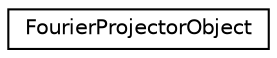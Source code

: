 digraph "Graphical Class Hierarchy"
{
  edge [fontname="Helvetica",fontsize="10",labelfontname="Helvetica",labelfontsize="10"];
  node [fontname="Helvetica",fontsize="10",shape=record];
  rankdir="LR";
  Node0 [label="FourierProjectorObject",height=0.2,width=0.4,color="black", fillcolor="white", style="filled",URL="$structFourierProjectorObject.html"];
}
